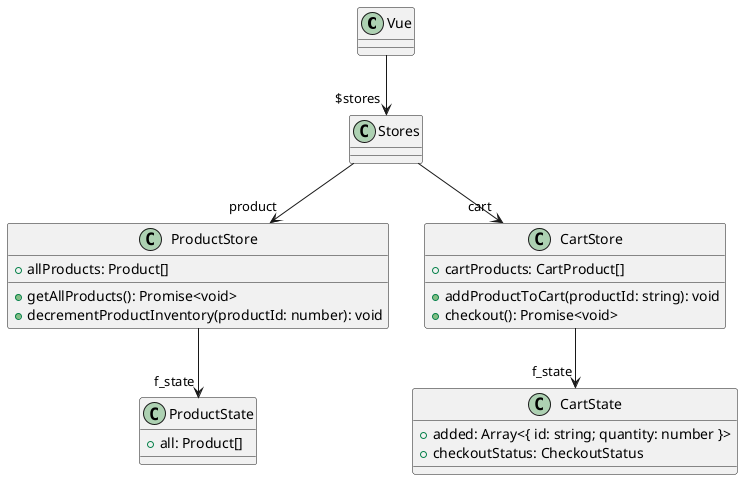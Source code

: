 @startuml{OnlyBox.png}
class Vue {
}

class Stores {
}

class ProductState {
  +all: Product[]
}

class ProductStore {
  +allProducts: Product[]
  +getAllProducts(): Promise<void>
  +decrementProductInventory(productId: number): void
}

class CartState {
  +added: Array<{ id: string; quantity: number }>
  +checkoutStatus: CheckoutStatus
}

class CartStore {
  +cartProducts: CartProduct[]
  +addProductToCart(productId: string): void
  +checkout(): Promise<void>
}

Vue -do-> "$stores" Stores
Stores -do-> "product" ProductStore
Stores -do-> "cart" CartStore
ProductStore -do-> "f_state" ProductState
CartStore -do-> "f_state" CartState
@enduml